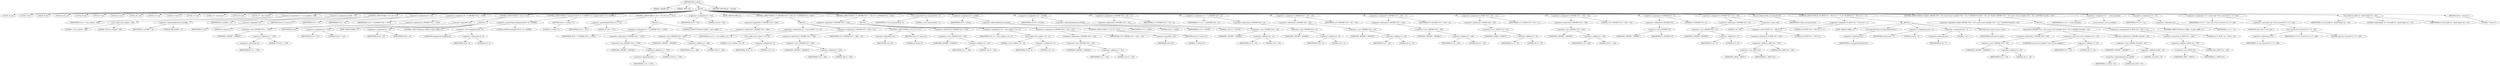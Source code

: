 digraph tftp_connect {  
"1000115" [label = "(METHOD,tftp_connect)" ]
"1000116" [label = "(PARAM,_DWORD *a1)" ]
"1000117" [label = "(PARAM,_BYTE *a2)" ]
"1000118" [label = "(BLOCK,,)" ]
"1000119" [label = "(LOCAL,v4: int)" ]
"1000120" [label = "(LOCAL,v5: int)" ]
"1000121" [label = "(LOCAL,v6: int)" ]
"1000122" [label = "(LOCAL,result: int)" ]
"1000123" [label = "(LOCAL,v8: int)" ]
"1000124" [label = "(LOCAL,v9: int)" ]
"1000125" [label = "(LOCAL,v10: int)" ]
"1000126" [label = "(LOCAL,v11: int)" ]
"1000127" [label = "(LOCAL,v12: int)" ]
"1000128" [label = "(LOCAL,v13: int *)" ]
"1000129" [label = "(LOCAL,v14: int)" ]
"1000130" [label = "(LOCAL,v15: const char *)" ]
"1000131" [label = "(LOCAL,v16: int)" ]
"1000132" [label = "(LOCAL,v17: char [ 128 ])" ]
"1000133" [label = "(<operator>.assignment,v4 = Curl_ccalloc(1, 336))" ]
"1000134" [label = "(IDENTIFIER,v4,v4 = Curl_ccalloc(1, 336))" ]
"1000135" [label = "(Curl_ccalloc,Curl_ccalloc(1, 336))" ]
"1000136" [label = "(LITERAL,1,Curl_ccalloc(1, 336))" ]
"1000137" [label = "(LITERAL,336,Curl_ccalloc(1, 336))" ]
"1000138" [label = "(<operator>.assignment,a1[188] = v4)" ]
"1000139" [label = "(<operator>.indirectIndexAccess,a1[188])" ]
"1000140" [label = "(IDENTIFIER,a1,a1[188] = v4)" ]
"1000141" [label = "(LITERAL,188,a1[188] = v4)" ]
"1000142" [label = "(IDENTIFIER,v4,a1[188] = v4)" ]
"1000143" [label = "(CONTROL_STRUCTURE,if ( !v4 ),if ( !v4 ))" ]
"1000144" [label = "(<operator>.logicalNot,!v4)" ]
"1000145" [label = "(IDENTIFIER,v4,!v4)" ]
"1000146" [label = "(RETURN,return 27;,return 27;)" ]
"1000147" [label = "(LITERAL,27,return 27;)" ]
"1000148" [label = "(<operator>.assignment,v5 = v4)" ]
"1000149" [label = "(IDENTIFIER,v5,v5 = v4)" ]
"1000150" [label = "(IDENTIFIER,v4,v5 = v4)" ]
"1000151" [label = "(<operator>.assignment,v6 = *(_DWORD *)(*a1 + 1576))" ]
"1000152" [label = "(IDENTIFIER,v6,v6 = *(_DWORD *)(*a1 + 1576))" ]
"1000153" [label = "(<operator>.indirection,*(_DWORD *)(*a1 + 1576))" ]
"1000154" [label = "(<operator>.cast,(_DWORD *)(*a1 + 1576))" ]
"1000155" [label = "(UNKNOWN,_DWORD *,_DWORD *)" ]
"1000156" [label = "(<operator>.addition,*a1 + 1576)" ]
"1000157" [label = "(<operator>.indirection,*a1)" ]
"1000158" [label = "(IDENTIFIER,a1,*a1 + 1576)" ]
"1000159" [label = "(LITERAL,1576,*a1 + 1576)" ]
"1000160" [label = "(CONTROL_STRUCTURE,if ( !v6 ),if ( !v6 ))" ]
"1000161" [label = "(<operator>.logicalNot,!v6)" ]
"1000162" [label = "(IDENTIFIER,v6,!v6)" ]
"1000163" [label = "(BLOCK,,)" ]
"1000164" [label = "(<operator>.assignment,v8 = 512)" ]
"1000165" [label = "(IDENTIFIER,v8,v8 = 512)" ]
"1000166" [label = "(LITERAL,512,v8 = 512)" ]
"1000167" [label = "(JUMP_TARGET,LABEL_7)" ]
"1000168" [label = "(<operator>.assignment,v6 = v8)" ]
"1000169" [label = "(IDENTIFIER,v6,v6 = v8)" ]
"1000170" [label = "(IDENTIFIER,v8,v6 = v8)" ]
"1000171" [label = "(CONTROL_STRUCTURE,goto LABEL_8;,goto LABEL_8;)" ]
"1000172" [label = "(CONTROL_STRUCTURE,if ( (unsigned int)(v6 - 8) > 0xFFB0 ),if ( (unsigned int)(v6 - 8) > 0xFFB0 ))" ]
"1000173" [label = "(<operator>.greaterThan,(unsigned int)(v6 - 8) > 0xFFB0)" ]
"1000174" [label = "(<operator>.cast,(unsigned int)(v6 - 8))" ]
"1000175" [label = "(UNKNOWN,unsigned int,unsigned int)" ]
"1000176" [label = "(<operator>.subtraction,v6 - 8)" ]
"1000177" [label = "(IDENTIFIER,v6,v6 - 8)" ]
"1000178" [label = "(LITERAL,8,v6 - 8)" ]
"1000179" [label = "(LITERAL,0xFFB0,(unsigned int)(v6 - 8) > 0xFFB0)" ]
"1000180" [label = "(RETURN,return 71;,return 71;)" ]
"1000181" [label = "(LITERAL,71,return 71;)" ]
"1000182" [label = "(CONTROL_STRUCTURE,if ( v6 >= 512 ),if ( v6 >= 512 ))" ]
"1000183" [label = "(<operator>.greaterEqualsThan,v6 >= 512)" ]
"1000184" [label = "(IDENTIFIER,v6,v6 >= 512)" ]
"1000185" [label = "(LITERAL,512,v6 >= 512)" ]
"1000186" [label = "(BLOCK,,)" ]
"1000187" [label = "(<operator>.assignment,v8 = *(_DWORD *)(*a1 + 1576))" ]
"1000188" [label = "(IDENTIFIER,v8,v8 = *(_DWORD *)(*a1 + 1576))" ]
"1000189" [label = "(<operator>.indirection,*(_DWORD *)(*a1 + 1576))" ]
"1000190" [label = "(<operator>.cast,(_DWORD *)(*a1 + 1576))" ]
"1000191" [label = "(UNKNOWN,_DWORD *,_DWORD *)" ]
"1000192" [label = "(<operator>.addition,*a1 + 1576)" ]
"1000193" [label = "(<operator>.indirection,*a1)" ]
"1000194" [label = "(IDENTIFIER,a1,*a1 + 1576)" ]
"1000195" [label = "(LITERAL,1576,*a1 + 1576)" ]
"1000196" [label = "(CONTROL_STRUCTURE,goto LABEL_7;,goto LABEL_7;)" ]
"1000197" [label = "(<operator>.assignment,v8 = 512)" ]
"1000198" [label = "(IDENTIFIER,v8,v8 = 512)" ]
"1000199" [label = "(LITERAL,512,v8 = 512)" ]
"1000200" [label = "(JUMP_TARGET,LABEL_8)" ]
"1000201" [label = "(CONTROL_STRUCTURE,if ( !*(_DWORD *)(v4 + 328) ),if ( !*(_DWORD *)(v4 + 328) ))" ]
"1000202" [label = "(<operator>.logicalNot,!*(_DWORD *)(v4 + 328))" ]
"1000203" [label = "(<operator>.indirection,*(_DWORD *)(v4 + 328))" ]
"1000204" [label = "(<operator>.cast,(_DWORD *)(v4 + 328))" ]
"1000205" [label = "(UNKNOWN,_DWORD *,_DWORD *)" ]
"1000206" [label = "(<operator>.addition,v4 + 328)" ]
"1000207" [label = "(IDENTIFIER,v4,v4 + 328)" ]
"1000208" [label = "(LITERAL,328,v4 + 328)" ]
"1000209" [label = "(BLOCK,,)" ]
"1000210" [label = "(<operator>.assignment,v12 = Curl_ccalloc(1, v8 + 4))" ]
"1000211" [label = "(IDENTIFIER,v12,v12 = Curl_ccalloc(1, v8 + 4))" ]
"1000212" [label = "(Curl_ccalloc,Curl_ccalloc(1, v8 + 4))" ]
"1000213" [label = "(LITERAL,1,Curl_ccalloc(1, v8 + 4))" ]
"1000214" [label = "(<operator>.addition,v8 + 4)" ]
"1000215" [label = "(IDENTIFIER,v8,v8 + 4)" ]
"1000216" [label = "(LITERAL,4,v8 + 4)" ]
"1000217" [label = "(<operator>.assignment,*(_DWORD *)(v5 + 328) = v12)" ]
"1000218" [label = "(<operator>.indirection,*(_DWORD *)(v5 + 328))" ]
"1000219" [label = "(<operator>.cast,(_DWORD *)(v5 + 328))" ]
"1000220" [label = "(UNKNOWN,_DWORD *,_DWORD *)" ]
"1000221" [label = "(<operator>.addition,v5 + 328)" ]
"1000222" [label = "(IDENTIFIER,v5,v5 + 328)" ]
"1000223" [label = "(LITERAL,328,v5 + 328)" ]
"1000224" [label = "(IDENTIFIER,v12,*(_DWORD *)(v5 + 328) = v12)" ]
"1000225" [label = "(CONTROL_STRUCTURE,if ( !v12 ),if ( !v12 ))" ]
"1000226" [label = "(<operator>.logicalNot,!v12)" ]
"1000227" [label = "(IDENTIFIER,v12,!v12)" ]
"1000228" [label = "(RETURN,return 27;,return 27;)" ]
"1000229" [label = "(LITERAL,27,return 27;)" ]
"1000230" [label = "(CONTROL_STRUCTURE,if ( !*(_DWORD *)(v5 + 332) ),if ( !*(_DWORD *)(v5 + 332) ))" ]
"1000231" [label = "(<operator>.logicalNot,!*(_DWORD *)(v5 + 332))" ]
"1000232" [label = "(<operator>.indirection,*(_DWORD *)(v5 + 332))" ]
"1000233" [label = "(<operator>.cast,(_DWORD *)(v5 + 332))" ]
"1000234" [label = "(UNKNOWN,_DWORD *,_DWORD *)" ]
"1000235" [label = "(<operator>.addition,v5 + 332)" ]
"1000236" [label = "(IDENTIFIER,v5,v5 + 332)" ]
"1000237" [label = "(LITERAL,332,v5 + 332)" ]
"1000238" [label = "(BLOCK,,)" ]
"1000239" [label = "(<operator>.assignment,v16 = Curl_ccalloc(1, v8 + 4))" ]
"1000240" [label = "(IDENTIFIER,v16,v16 = Curl_ccalloc(1, v8 + 4))" ]
"1000241" [label = "(Curl_ccalloc,Curl_ccalloc(1, v8 + 4))" ]
"1000242" [label = "(LITERAL,1,Curl_ccalloc(1, v8 + 4))" ]
"1000243" [label = "(<operator>.addition,v8 + 4)" ]
"1000244" [label = "(IDENTIFIER,v8,v8 + 4)" ]
"1000245" [label = "(LITERAL,4,v8 + 4)" ]
"1000246" [label = "(<operator>.assignment,*(_DWORD *)(v5 + 332) = v16)" ]
"1000247" [label = "(<operator>.indirection,*(_DWORD *)(v5 + 332))" ]
"1000248" [label = "(<operator>.cast,(_DWORD *)(v5 + 332))" ]
"1000249" [label = "(UNKNOWN,_DWORD *,_DWORD *)" ]
"1000250" [label = "(<operator>.addition,v5 + 332)" ]
"1000251" [label = "(IDENTIFIER,v5,v5 + 332)" ]
"1000252" [label = "(LITERAL,332,v5 + 332)" ]
"1000253" [label = "(IDENTIFIER,v16,*(_DWORD *)(v5 + 332) = v16)" ]
"1000254" [label = "(CONTROL_STRUCTURE,if ( !v16 ),if ( !v16 ))" ]
"1000255" [label = "(<operator>.logicalNot,!v16)" ]
"1000256" [label = "(IDENTIFIER,v16,!v16)" ]
"1000257" [label = "(RETURN,return 27;,return 27;)" ]
"1000258" [label = "(LITERAL,27,return 27;)" ]
"1000259" [label = "(Curl_conncontrol,Curl_conncontrol(a1, 1))" ]
"1000260" [label = "(IDENTIFIER,a1,Curl_conncontrol(a1, 1))" ]
"1000261" [label = "(LITERAL,1,Curl_conncontrol(a1, 1))" ]
"1000262" [label = "(<operator>.assignment,v9 = a1[20])" ]
"1000263" [label = "(IDENTIFIER,v9,v9 = a1[20])" ]
"1000264" [label = "(<operator>.indirectIndexAccess,a1[20])" ]
"1000265" [label = "(IDENTIFIER,a1,v9 = a1[20])" ]
"1000266" [label = "(LITERAL,20,v9 = a1[20])" ]
"1000267" [label = "(<operator>.assignment,v10 = a1[105])" ]
"1000268" [label = "(IDENTIFIER,v10,v10 = a1[105])" ]
"1000269" [label = "(<operator>.indirectIndexAccess,a1[105])" ]
"1000270" [label = "(IDENTIFIER,a1,v10 = a1[105])" ]
"1000271" [label = "(LITERAL,105,v10 = a1[105])" ]
"1000272" [label = "(<operator>.assignment,*(_DWORD *)(v5 + 16) = a1)" ]
"1000273" [label = "(<operator>.indirection,*(_DWORD *)(v5 + 16))" ]
"1000274" [label = "(<operator>.cast,(_DWORD *)(v5 + 16))" ]
"1000275" [label = "(UNKNOWN,_DWORD *,_DWORD *)" ]
"1000276" [label = "(<operator>.addition,v5 + 16)" ]
"1000277" [label = "(IDENTIFIER,v5,v5 + 16)" ]
"1000278" [label = "(LITERAL,16,v5 + 16)" ]
"1000279" [label = "(IDENTIFIER,a1,*(_DWORD *)(v5 + 16) = a1)" ]
"1000280" [label = "(<operator>.assignment,v11 = *(_DWORD *)(v9 + 4))" ]
"1000281" [label = "(IDENTIFIER,v11,v11 = *(_DWORD *)(v9 + 4))" ]
"1000282" [label = "(<operator>.indirection,*(_DWORD *)(v9 + 4))" ]
"1000283" [label = "(<operator>.cast,(_DWORD *)(v9 + 4))" ]
"1000284" [label = "(UNKNOWN,_DWORD *,_DWORD *)" ]
"1000285" [label = "(<operator>.addition,v9 + 4)" ]
"1000286" [label = "(IDENTIFIER,v9,v9 + 4)" ]
"1000287" [label = "(LITERAL,4,v9 + 4)" ]
"1000288" [label = "(<operator>.assignment,*(_DWORD *)(v5 + 20) = v10)" ]
"1000289" [label = "(<operator>.indirection,*(_DWORD *)(v5 + 20))" ]
"1000290" [label = "(<operator>.cast,(_DWORD *)(v5 + 20))" ]
"1000291" [label = "(UNKNOWN,_DWORD *,_DWORD *)" ]
"1000292" [label = "(<operator>.addition,v5 + 20)" ]
"1000293" [label = "(IDENTIFIER,v5,v5 + 20)" ]
"1000294" [label = "(LITERAL,20,v5 + 20)" ]
"1000295" [label = "(IDENTIFIER,v10,*(_DWORD *)(v5 + 20) = v10)" ]
"1000296" [label = "(<operator>.assignment,*(_DWORD *)(v5 + 324) = v6)" ]
"1000297" [label = "(<operator>.indirection,*(_DWORD *)(v5 + 324))" ]
"1000298" [label = "(<operator>.cast,(_DWORD *)(v5 + 324))" ]
"1000299" [label = "(UNKNOWN,_DWORD *,_DWORD *)" ]
"1000300" [label = "(<operator>.addition,v5 + 324)" ]
"1000301" [label = "(IDENTIFIER,v5,v5 + 324)" ]
"1000302" [label = "(LITERAL,324,v5 + 324)" ]
"1000303" [label = "(IDENTIFIER,v6,*(_DWORD *)(v5 + 324) = v6)" ]
"1000304" [label = "(<operator>.assignment,*(_WORD *)(v5 + 52) = v11)" ]
"1000305" [label = "(<operator>.indirection,*(_WORD *)(v5 + 52))" ]
"1000306" [label = "(<operator>.cast,(_WORD *)(v5 + 52))" ]
"1000307" [label = "(UNKNOWN,_WORD *,_WORD *)" ]
"1000308" [label = "(<operator>.addition,v5 + 52)" ]
"1000309" [label = "(IDENTIFIER,v5,v5 + 52)" ]
"1000310" [label = "(LITERAL,52,v5 + 52)" ]
"1000311" [label = "(IDENTIFIER,v11,*(_WORD *)(v5 + 52) = v11)" ]
"1000312" [label = "(<operator>.assignment,*(_DWORD *)(v5 + 320) = 512)" ]
"1000313" [label = "(<operator>.indirection,*(_DWORD *)(v5 + 320))" ]
"1000314" [label = "(<operator>.cast,(_DWORD *)(v5 + 320))" ]
"1000315" [label = "(UNKNOWN,_DWORD *,_DWORD *)" ]
"1000316" [label = "(<operator>.addition,v5 + 320)" ]
"1000317" [label = "(IDENTIFIER,v5,v5 + 320)" ]
"1000318" [label = "(LITERAL,320,v5 + 320)" ]
"1000319" [label = "(LITERAL,512,*(_DWORD *)(v5 + 320) = 512)" ]
"1000320" [label = "(<operator>.assignment,*(_DWORD *)v5 = 0)" ]
"1000321" [label = "(<operator>.indirection,*(_DWORD *)v5)" ]
"1000322" [label = "(<operator>.cast,(_DWORD *)v5)" ]
"1000323" [label = "(UNKNOWN,_DWORD *,_DWORD *)" ]
"1000324" [label = "(IDENTIFIER,v5,(_DWORD *)v5)" ]
"1000325" [label = "(LITERAL,0,*(_DWORD *)v5 = 0)" ]
"1000326" [label = "(<operator>.assignment,*(_DWORD *)(v5 + 8) = -100)" ]
"1000327" [label = "(<operator>.indirection,*(_DWORD *)(v5 + 8))" ]
"1000328" [label = "(<operator>.cast,(_DWORD *)(v5 + 8))" ]
"1000329" [label = "(UNKNOWN,_DWORD *,_DWORD *)" ]
"1000330" [label = "(<operator>.addition,v5 + 8)" ]
"1000331" [label = "(IDENTIFIER,v5,v5 + 8)" ]
"1000332" [label = "(LITERAL,8,v5 + 8)" ]
"1000333" [label = "(<operator>.minus,-100)" ]
"1000334" [label = "(LITERAL,100,-100)" ]
"1000335" [label = "(tftp_set_timeouts,tftp_set_timeouts(v5))" ]
"1000336" [label = "(IDENTIFIER,v5,tftp_set_timeouts(v5))" ]
"1000337" [label = "(CONTROL_STRUCTURE,if ( (*((_BYTE *)a1 + 591) & 2) != 0 ),if ( (*((_BYTE *)a1 + 591) & 2) != 0 ))" ]
"1000338" [label = "(<operator>.notEquals,(*((_BYTE *)a1 + 591) & 2) != 0)" ]
"1000339" [label = "(<operator>.and,*((_BYTE *)a1 + 591) & 2)" ]
"1000340" [label = "(<operator>.indirection,*((_BYTE *)a1 + 591))" ]
"1000341" [label = "(<operator>.addition,(_BYTE *)a1 + 591)" ]
"1000342" [label = "(<operator>.cast,(_BYTE *)a1)" ]
"1000343" [label = "(UNKNOWN,_BYTE *,_BYTE *)" ]
"1000344" [label = "(IDENTIFIER,a1,(_BYTE *)a1)" ]
"1000345" [label = "(LITERAL,591,(_BYTE *)a1 + 591)" ]
"1000346" [label = "(LITERAL,2,*((_BYTE *)a1 + 591) & 2)" ]
"1000347" [label = "(LITERAL,0,(*((_BYTE *)a1 + 591) & 2) != 0)" ]
"1000348" [label = "(BLOCK,,)" ]
"1000349" [label = "(JUMP_TARGET,LABEL_13)" ]
"1000350" [label = "(Curl_pgrsStartNow,Curl_pgrsStartNow(*a1))" ]
"1000351" [label = "(<operator>.indirection,*a1)" ]
"1000352" [label = "(IDENTIFIER,a1,Curl_pgrsStartNow(*a1))" ]
"1000353" [label = "(<operator>.assignment,result = 0)" ]
"1000354" [label = "(IDENTIFIER,result,result = 0)" ]
"1000355" [label = "(LITERAL,0,result = 0)" ]
"1000356" [label = "(<operator>.assignment,*a2 = 1)" ]
"1000357" [label = "(<operator>.indirection,*a2)" ]
"1000358" [label = "(IDENTIFIER,a2,*a2 = 1)" ]
"1000359" [label = "(LITERAL,1,*a2 = 1)" ]
"1000360" [label = "(RETURN,return result;,return result;)" ]
"1000361" [label = "(IDENTIFIER,result,return result;)" ]
"1000362" [label = "(CONTROL_STRUCTURE,if ( !bind(*(_DWORD *)(v5 + 20), (const struct sockaddr *)(v5 + 52), *(_DWORD *)(a1[20] + 16)) ),if ( !bind(*(_DWORD *)(v5 + 20), (const struct sockaddr *)(v5 + 52), *(_DWORD *)(a1[20] + 16)) ))" ]
"1000363" [label = "(<operator>.logicalNot,!bind(*(_DWORD *)(v5 + 20), (const struct sockaddr *)(v5 + 52), *(_DWORD *)(a1[20] + 16)))" ]
"1000364" [label = "(bind,bind(*(_DWORD *)(v5 + 20), (const struct sockaddr *)(v5 + 52), *(_DWORD *)(a1[20] + 16)))" ]
"1000365" [label = "(<operator>.indirection,*(_DWORD *)(v5 + 20))" ]
"1000366" [label = "(<operator>.cast,(_DWORD *)(v5 + 20))" ]
"1000367" [label = "(UNKNOWN,_DWORD *,_DWORD *)" ]
"1000368" [label = "(<operator>.addition,v5 + 20)" ]
"1000369" [label = "(IDENTIFIER,v5,v5 + 20)" ]
"1000370" [label = "(LITERAL,20,v5 + 20)" ]
"1000371" [label = "(<operator>.cast,(const struct sockaddr *)(v5 + 52))" ]
"1000372" [label = "(UNKNOWN,const struct sockaddr *,const struct sockaddr *)" ]
"1000373" [label = "(<operator>.addition,v5 + 52)" ]
"1000374" [label = "(IDENTIFIER,v5,v5 + 52)" ]
"1000375" [label = "(LITERAL,52,v5 + 52)" ]
"1000376" [label = "(<operator>.indirection,*(_DWORD *)(a1[20] + 16))" ]
"1000377" [label = "(<operator>.cast,(_DWORD *)(a1[20] + 16))" ]
"1000378" [label = "(UNKNOWN,_DWORD *,_DWORD *)" ]
"1000379" [label = "(<operator>.addition,a1[20] + 16)" ]
"1000380" [label = "(<operator>.indirectIndexAccess,a1[20])" ]
"1000381" [label = "(IDENTIFIER,a1,a1[20] + 16)" ]
"1000382" [label = "(LITERAL,20,a1[20] + 16)" ]
"1000383" [label = "(LITERAL,16,a1[20] + 16)" ]
"1000384" [label = "(BLOCK,,)" ]
"1000385" [label = "(<operators>.assignmentOr,*((_BYTE *)a1 + 591) |= 2u)" ]
"1000386" [label = "(<operator>.indirection,*((_BYTE *)a1 + 591))" ]
"1000387" [label = "(<operator>.addition,(_BYTE *)a1 + 591)" ]
"1000388" [label = "(<operator>.cast,(_BYTE *)a1)" ]
"1000389" [label = "(UNKNOWN,_BYTE *,_BYTE *)" ]
"1000390" [label = "(IDENTIFIER,a1,(_BYTE *)a1)" ]
"1000391" [label = "(LITERAL,591,(_BYTE *)a1 + 591)" ]
"1000392" [label = "(LITERAL,2u,*((_BYTE *)a1 + 591) |= 2u)" ]
"1000393" [label = "(CONTROL_STRUCTURE,goto LABEL_13;,goto LABEL_13;)" ]
"1000394" [label = "(<operator>.assignment,v13 = _errno_location())" ]
"1000395" [label = "(IDENTIFIER,v13,v13 = _errno_location())" ]
"1000396" [label = "(_errno_location,_errno_location())" ]
"1000397" [label = "(<operator>.assignment,v14 = *a1)" ]
"1000398" [label = "(IDENTIFIER,v14,v14 = *a1)" ]
"1000399" [label = "(<operator>.indirection,*a1)" ]
"1000400" [label = "(IDENTIFIER,a1,v14 = *a1)" ]
"1000401" [label = "(<operator>.assignment,v15 = (const char *)Curl_strerror(*v13, v17, 128))" ]
"1000402" [label = "(IDENTIFIER,v15,v15 = (const char *)Curl_strerror(*v13, v17, 128))" ]
"1000403" [label = "(<operator>.cast,(const char *)Curl_strerror(*v13, v17, 128))" ]
"1000404" [label = "(UNKNOWN,const char *,const char *)" ]
"1000405" [label = "(Curl_strerror,Curl_strerror(*v13, v17, 128))" ]
"1000406" [label = "(<operator>.indirection,*v13)" ]
"1000407" [label = "(IDENTIFIER,v13,Curl_strerror(*v13, v17, 128))" ]
"1000408" [label = "(IDENTIFIER,v17,Curl_strerror(*v13, v17, 128))" ]
"1000409" [label = "(LITERAL,128,Curl_strerror(*v13, v17, 128))" ]
"1000410" [label = "(Curl_failf,Curl_failf(v14, \"bind() failed; %s\", v15))" ]
"1000411" [label = "(IDENTIFIER,v14,Curl_failf(v14, \"bind() failed; %s\", v15))" ]
"1000412" [label = "(LITERAL,\"bind() failed; %s\",Curl_failf(v14, \"bind() failed; %s\", v15))" ]
"1000413" [label = "(IDENTIFIER,v15,Curl_failf(v14, \"bind() failed; %s\", v15))" ]
"1000414" [label = "(RETURN,return 7;,return 7;)" ]
"1000415" [label = "(LITERAL,7,return 7;)" ]
"1000416" [label = "(METHOD_RETURN,int __fastcall)" ]
  "1000115" -> "1000116" 
  "1000115" -> "1000117" 
  "1000115" -> "1000118" 
  "1000115" -> "1000416" 
  "1000118" -> "1000119" 
  "1000118" -> "1000120" 
  "1000118" -> "1000121" 
  "1000118" -> "1000122" 
  "1000118" -> "1000123" 
  "1000118" -> "1000124" 
  "1000118" -> "1000125" 
  "1000118" -> "1000126" 
  "1000118" -> "1000127" 
  "1000118" -> "1000128" 
  "1000118" -> "1000129" 
  "1000118" -> "1000130" 
  "1000118" -> "1000131" 
  "1000118" -> "1000132" 
  "1000118" -> "1000133" 
  "1000118" -> "1000138" 
  "1000118" -> "1000143" 
  "1000118" -> "1000148" 
  "1000118" -> "1000151" 
  "1000118" -> "1000160" 
  "1000118" -> "1000172" 
  "1000118" -> "1000182" 
  "1000118" -> "1000197" 
  "1000118" -> "1000200" 
  "1000118" -> "1000201" 
  "1000118" -> "1000230" 
  "1000118" -> "1000259" 
  "1000118" -> "1000262" 
  "1000118" -> "1000267" 
  "1000118" -> "1000272" 
  "1000118" -> "1000280" 
  "1000118" -> "1000288" 
  "1000118" -> "1000296" 
  "1000118" -> "1000304" 
  "1000118" -> "1000312" 
  "1000118" -> "1000320" 
  "1000118" -> "1000326" 
  "1000118" -> "1000335" 
  "1000118" -> "1000337" 
  "1000118" -> "1000362" 
  "1000118" -> "1000394" 
  "1000118" -> "1000397" 
  "1000118" -> "1000401" 
  "1000118" -> "1000410" 
  "1000118" -> "1000414" 
  "1000133" -> "1000134" 
  "1000133" -> "1000135" 
  "1000135" -> "1000136" 
  "1000135" -> "1000137" 
  "1000138" -> "1000139" 
  "1000138" -> "1000142" 
  "1000139" -> "1000140" 
  "1000139" -> "1000141" 
  "1000143" -> "1000144" 
  "1000143" -> "1000146" 
  "1000144" -> "1000145" 
  "1000146" -> "1000147" 
  "1000148" -> "1000149" 
  "1000148" -> "1000150" 
  "1000151" -> "1000152" 
  "1000151" -> "1000153" 
  "1000153" -> "1000154" 
  "1000154" -> "1000155" 
  "1000154" -> "1000156" 
  "1000156" -> "1000157" 
  "1000156" -> "1000159" 
  "1000157" -> "1000158" 
  "1000160" -> "1000161" 
  "1000160" -> "1000163" 
  "1000161" -> "1000162" 
  "1000163" -> "1000164" 
  "1000163" -> "1000167" 
  "1000163" -> "1000168" 
  "1000163" -> "1000171" 
  "1000164" -> "1000165" 
  "1000164" -> "1000166" 
  "1000168" -> "1000169" 
  "1000168" -> "1000170" 
  "1000172" -> "1000173" 
  "1000172" -> "1000180" 
  "1000173" -> "1000174" 
  "1000173" -> "1000179" 
  "1000174" -> "1000175" 
  "1000174" -> "1000176" 
  "1000176" -> "1000177" 
  "1000176" -> "1000178" 
  "1000180" -> "1000181" 
  "1000182" -> "1000183" 
  "1000182" -> "1000186" 
  "1000183" -> "1000184" 
  "1000183" -> "1000185" 
  "1000186" -> "1000187" 
  "1000186" -> "1000196" 
  "1000187" -> "1000188" 
  "1000187" -> "1000189" 
  "1000189" -> "1000190" 
  "1000190" -> "1000191" 
  "1000190" -> "1000192" 
  "1000192" -> "1000193" 
  "1000192" -> "1000195" 
  "1000193" -> "1000194" 
  "1000197" -> "1000198" 
  "1000197" -> "1000199" 
  "1000201" -> "1000202" 
  "1000201" -> "1000209" 
  "1000202" -> "1000203" 
  "1000203" -> "1000204" 
  "1000204" -> "1000205" 
  "1000204" -> "1000206" 
  "1000206" -> "1000207" 
  "1000206" -> "1000208" 
  "1000209" -> "1000210" 
  "1000209" -> "1000217" 
  "1000209" -> "1000225" 
  "1000210" -> "1000211" 
  "1000210" -> "1000212" 
  "1000212" -> "1000213" 
  "1000212" -> "1000214" 
  "1000214" -> "1000215" 
  "1000214" -> "1000216" 
  "1000217" -> "1000218" 
  "1000217" -> "1000224" 
  "1000218" -> "1000219" 
  "1000219" -> "1000220" 
  "1000219" -> "1000221" 
  "1000221" -> "1000222" 
  "1000221" -> "1000223" 
  "1000225" -> "1000226" 
  "1000225" -> "1000228" 
  "1000226" -> "1000227" 
  "1000228" -> "1000229" 
  "1000230" -> "1000231" 
  "1000230" -> "1000238" 
  "1000231" -> "1000232" 
  "1000232" -> "1000233" 
  "1000233" -> "1000234" 
  "1000233" -> "1000235" 
  "1000235" -> "1000236" 
  "1000235" -> "1000237" 
  "1000238" -> "1000239" 
  "1000238" -> "1000246" 
  "1000238" -> "1000254" 
  "1000239" -> "1000240" 
  "1000239" -> "1000241" 
  "1000241" -> "1000242" 
  "1000241" -> "1000243" 
  "1000243" -> "1000244" 
  "1000243" -> "1000245" 
  "1000246" -> "1000247" 
  "1000246" -> "1000253" 
  "1000247" -> "1000248" 
  "1000248" -> "1000249" 
  "1000248" -> "1000250" 
  "1000250" -> "1000251" 
  "1000250" -> "1000252" 
  "1000254" -> "1000255" 
  "1000254" -> "1000257" 
  "1000255" -> "1000256" 
  "1000257" -> "1000258" 
  "1000259" -> "1000260" 
  "1000259" -> "1000261" 
  "1000262" -> "1000263" 
  "1000262" -> "1000264" 
  "1000264" -> "1000265" 
  "1000264" -> "1000266" 
  "1000267" -> "1000268" 
  "1000267" -> "1000269" 
  "1000269" -> "1000270" 
  "1000269" -> "1000271" 
  "1000272" -> "1000273" 
  "1000272" -> "1000279" 
  "1000273" -> "1000274" 
  "1000274" -> "1000275" 
  "1000274" -> "1000276" 
  "1000276" -> "1000277" 
  "1000276" -> "1000278" 
  "1000280" -> "1000281" 
  "1000280" -> "1000282" 
  "1000282" -> "1000283" 
  "1000283" -> "1000284" 
  "1000283" -> "1000285" 
  "1000285" -> "1000286" 
  "1000285" -> "1000287" 
  "1000288" -> "1000289" 
  "1000288" -> "1000295" 
  "1000289" -> "1000290" 
  "1000290" -> "1000291" 
  "1000290" -> "1000292" 
  "1000292" -> "1000293" 
  "1000292" -> "1000294" 
  "1000296" -> "1000297" 
  "1000296" -> "1000303" 
  "1000297" -> "1000298" 
  "1000298" -> "1000299" 
  "1000298" -> "1000300" 
  "1000300" -> "1000301" 
  "1000300" -> "1000302" 
  "1000304" -> "1000305" 
  "1000304" -> "1000311" 
  "1000305" -> "1000306" 
  "1000306" -> "1000307" 
  "1000306" -> "1000308" 
  "1000308" -> "1000309" 
  "1000308" -> "1000310" 
  "1000312" -> "1000313" 
  "1000312" -> "1000319" 
  "1000313" -> "1000314" 
  "1000314" -> "1000315" 
  "1000314" -> "1000316" 
  "1000316" -> "1000317" 
  "1000316" -> "1000318" 
  "1000320" -> "1000321" 
  "1000320" -> "1000325" 
  "1000321" -> "1000322" 
  "1000322" -> "1000323" 
  "1000322" -> "1000324" 
  "1000326" -> "1000327" 
  "1000326" -> "1000333" 
  "1000327" -> "1000328" 
  "1000328" -> "1000329" 
  "1000328" -> "1000330" 
  "1000330" -> "1000331" 
  "1000330" -> "1000332" 
  "1000333" -> "1000334" 
  "1000335" -> "1000336" 
  "1000337" -> "1000338" 
  "1000337" -> "1000348" 
  "1000338" -> "1000339" 
  "1000338" -> "1000347" 
  "1000339" -> "1000340" 
  "1000339" -> "1000346" 
  "1000340" -> "1000341" 
  "1000341" -> "1000342" 
  "1000341" -> "1000345" 
  "1000342" -> "1000343" 
  "1000342" -> "1000344" 
  "1000348" -> "1000349" 
  "1000348" -> "1000350" 
  "1000348" -> "1000353" 
  "1000348" -> "1000356" 
  "1000348" -> "1000360" 
  "1000350" -> "1000351" 
  "1000351" -> "1000352" 
  "1000353" -> "1000354" 
  "1000353" -> "1000355" 
  "1000356" -> "1000357" 
  "1000356" -> "1000359" 
  "1000357" -> "1000358" 
  "1000360" -> "1000361" 
  "1000362" -> "1000363" 
  "1000362" -> "1000384" 
  "1000363" -> "1000364" 
  "1000364" -> "1000365" 
  "1000364" -> "1000371" 
  "1000364" -> "1000376" 
  "1000365" -> "1000366" 
  "1000366" -> "1000367" 
  "1000366" -> "1000368" 
  "1000368" -> "1000369" 
  "1000368" -> "1000370" 
  "1000371" -> "1000372" 
  "1000371" -> "1000373" 
  "1000373" -> "1000374" 
  "1000373" -> "1000375" 
  "1000376" -> "1000377" 
  "1000377" -> "1000378" 
  "1000377" -> "1000379" 
  "1000379" -> "1000380" 
  "1000379" -> "1000383" 
  "1000380" -> "1000381" 
  "1000380" -> "1000382" 
  "1000384" -> "1000385" 
  "1000384" -> "1000393" 
  "1000385" -> "1000386" 
  "1000385" -> "1000392" 
  "1000386" -> "1000387" 
  "1000387" -> "1000388" 
  "1000387" -> "1000391" 
  "1000388" -> "1000389" 
  "1000388" -> "1000390" 
  "1000394" -> "1000395" 
  "1000394" -> "1000396" 
  "1000397" -> "1000398" 
  "1000397" -> "1000399" 
  "1000399" -> "1000400" 
  "1000401" -> "1000402" 
  "1000401" -> "1000403" 
  "1000403" -> "1000404" 
  "1000403" -> "1000405" 
  "1000405" -> "1000406" 
  "1000405" -> "1000408" 
  "1000405" -> "1000409" 
  "1000406" -> "1000407" 
  "1000410" -> "1000411" 
  "1000410" -> "1000412" 
  "1000410" -> "1000413" 
  "1000414" -> "1000415" 
}
